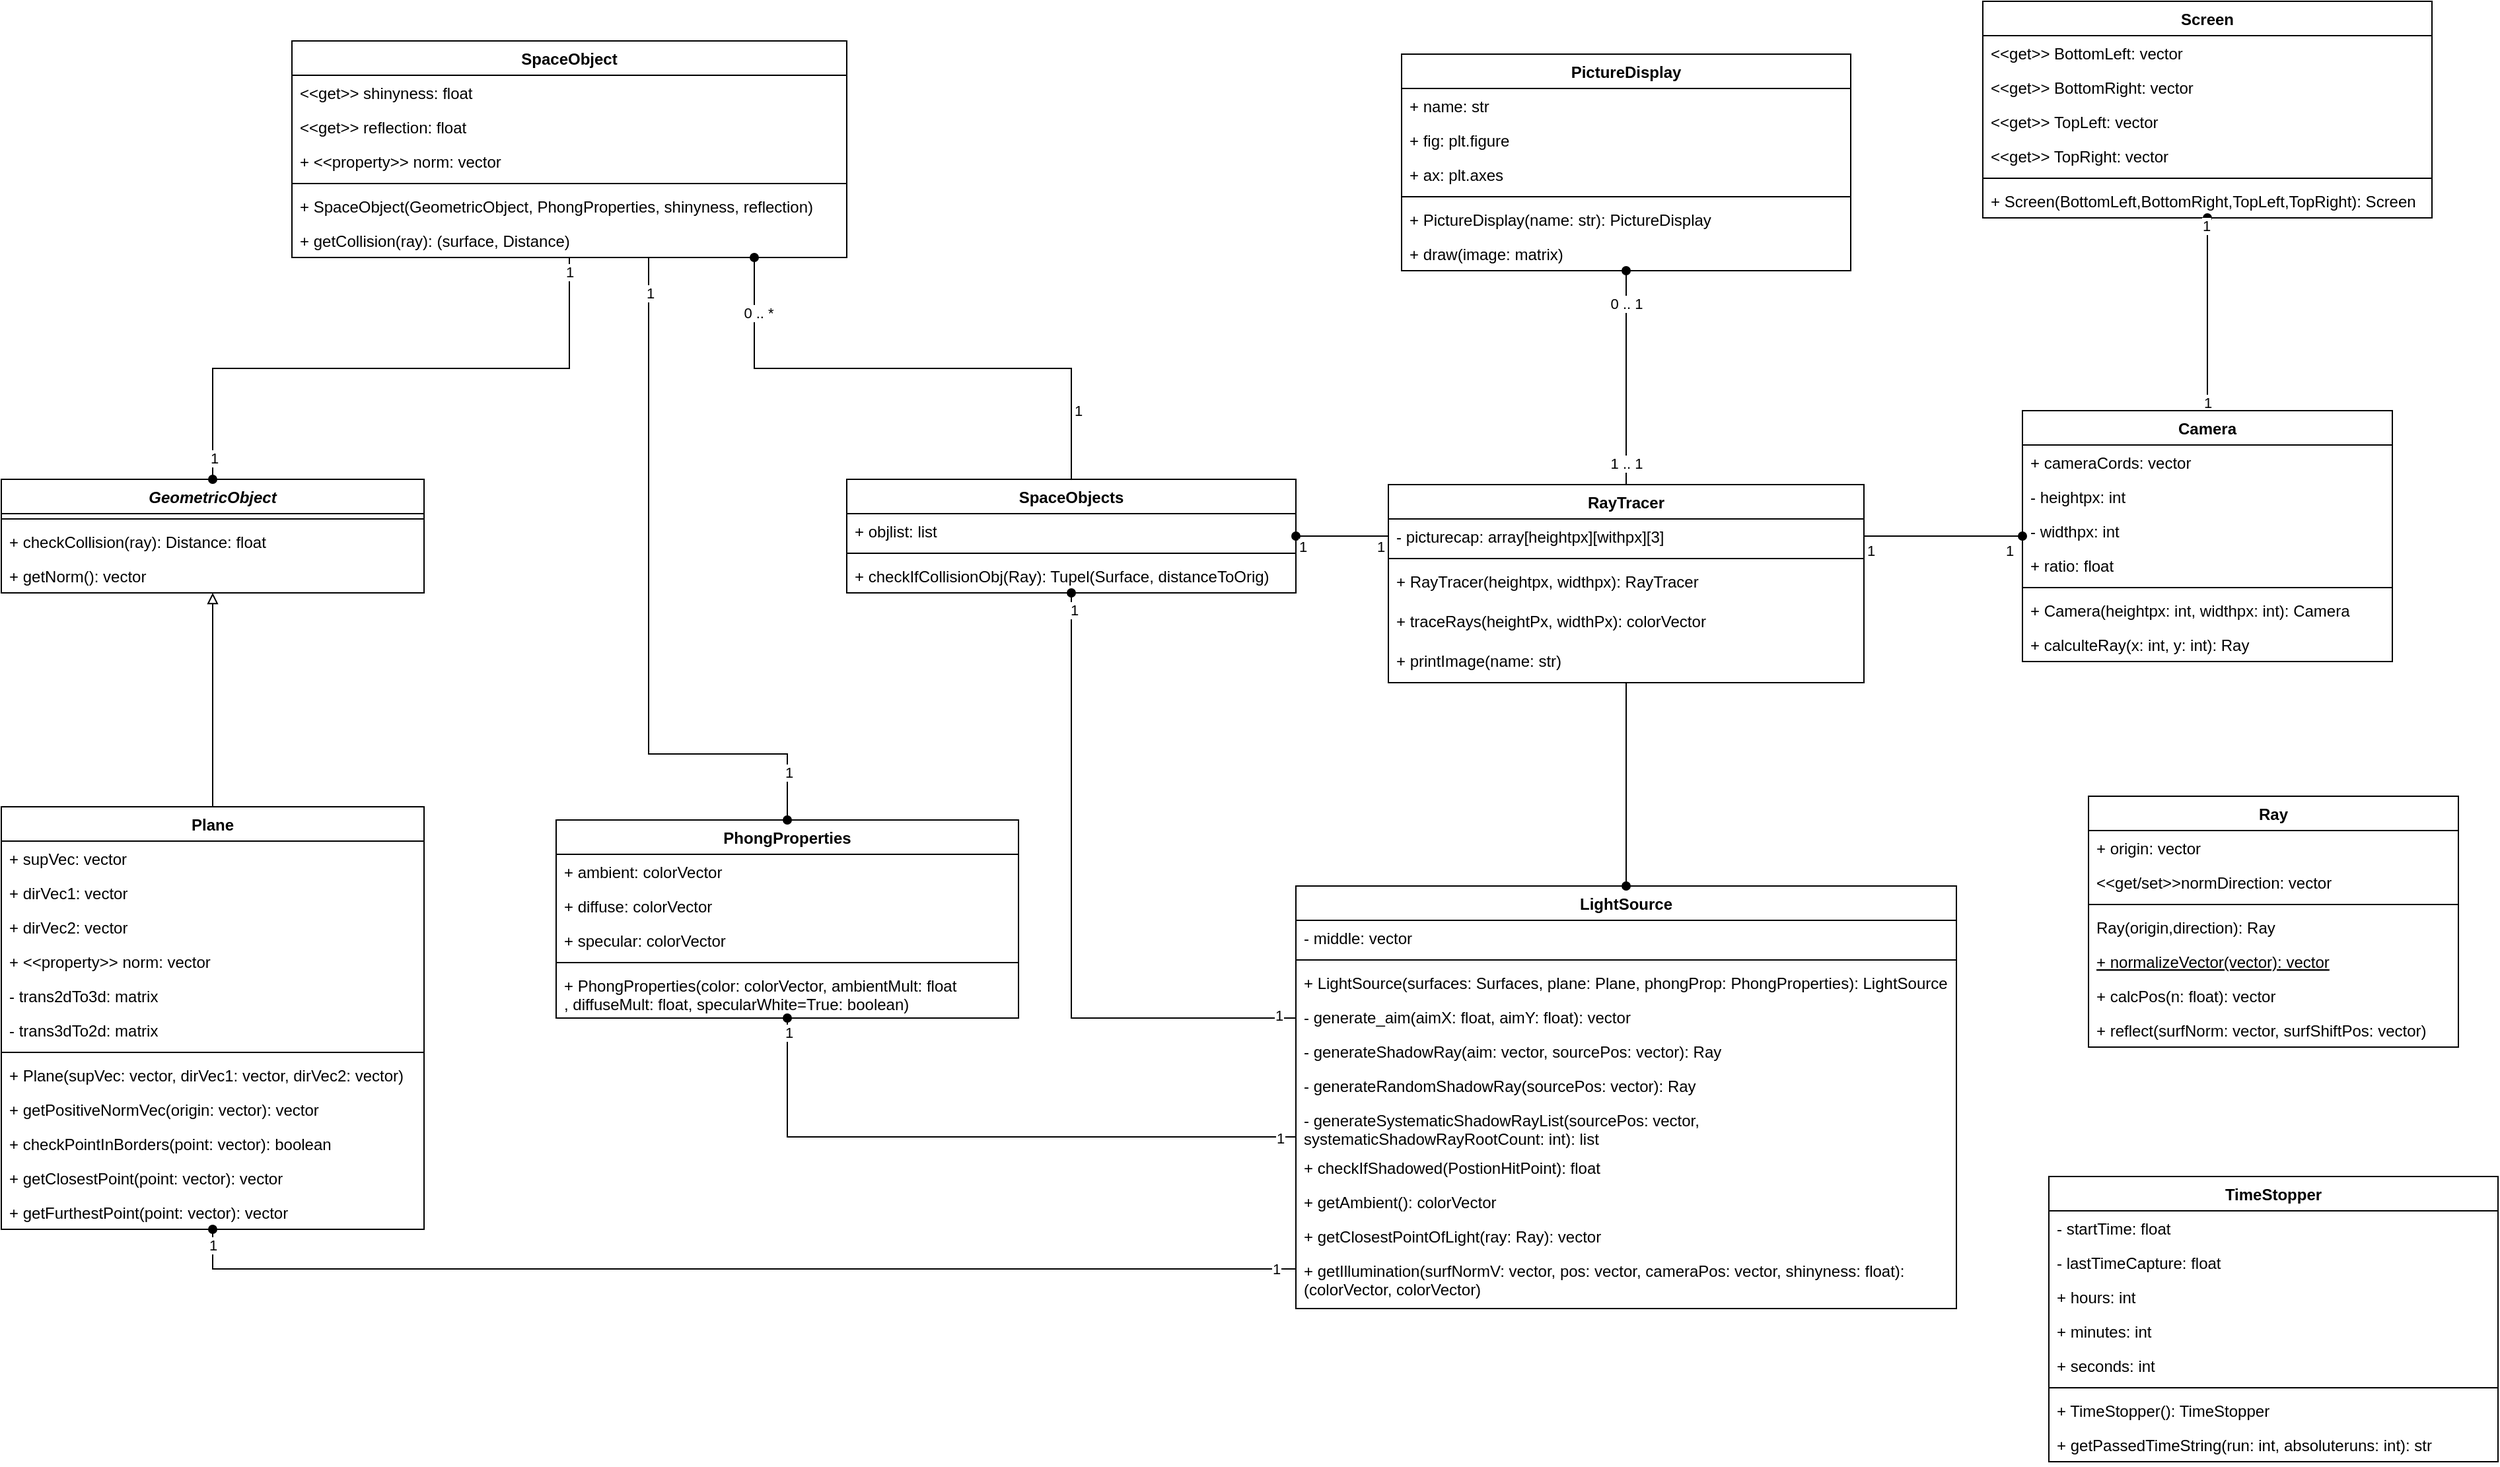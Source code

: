 <mxfile version="14.1.4" type="github">
  <diagram id="C5RBs43oDa-KdzZeNtuy" name="Page-1">
    <mxGraphModel dx="2922" dy="1973" grid="1" gridSize="10" guides="1" tooltips="1" connect="1" arrows="1" fold="1" page="1" pageScale="1" pageWidth="1500" pageHeight="1169" math="0" shadow="0">
      <root>
        <mxCell id="WIyWlLk6GJQsqaUBKTNV-0" />
        <mxCell id="WIyWlLk6GJQsqaUBKTNV-1" parent="WIyWlLk6GJQsqaUBKTNV-0" />
        <mxCell id="xA0XNcAtHobreGwFJSrl-75" style="edgeStyle=orthogonalEdgeStyle;rounded=0;orthogonalLoop=1;jettySize=auto;html=1;startArrow=oval;startFill=1;endArrow=none;endFill=0;" parent="WIyWlLk6GJQsqaUBKTNV-1" source="3vEcP0cab8kTDgmXyrk_-0" target="xA0XNcAtHobreGwFJSrl-71" edge="1">
          <mxGeometry relative="1" as="geometry">
            <Array as="points">
              <mxPoint x="420" y="-22" />
              <mxPoint x="660" y="-22" />
            </Array>
          </mxGeometry>
        </mxCell>
        <mxCell id="xA0XNcAtHobreGwFJSrl-76" value="0 .. *" style="edgeLabel;html=1;align=center;verticalAlign=middle;resizable=0;points=[];" parent="xA0XNcAtHobreGwFJSrl-75" vertex="1" connectable="0">
          <mxGeometry x="-0.753" relative="1" as="geometry">
            <mxPoint x="3" y="-9" as="offset" />
          </mxGeometry>
        </mxCell>
        <mxCell id="xA0XNcAtHobreGwFJSrl-77" value="1" style="edgeLabel;html=1;align=center;verticalAlign=middle;resizable=0;points=[];" parent="xA0XNcAtHobreGwFJSrl-75" vertex="1" connectable="0">
          <mxGeometry x="0.78" y="1" relative="1" as="geometry">
            <mxPoint x="4" y="-7" as="offset" />
          </mxGeometry>
        </mxCell>
        <mxCell id="xA0XNcAtHobreGwFJSrl-9" value="Ray" style="swimlane;fontStyle=1;align=center;verticalAlign=top;childLayout=stackLayout;horizontal=1;startSize=26;horizontalStack=0;resizeParent=1;resizeParentMax=0;resizeLast=0;collapsible=1;marginBottom=0;" parent="WIyWlLk6GJQsqaUBKTNV-1" vertex="1">
          <mxGeometry x="1430" y="302" width="280" height="190" as="geometry" />
        </mxCell>
        <mxCell id="xA0XNcAtHobreGwFJSrl-10" value="+ origin: vector&#xa;" style="text;strokeColor=none;fillColor=none;align=left;verticalAlign=top;spacingLeft=4;spacingRight=4;overflow=hidden;rotatable=0;points=[[0,0.5],[1,0.5]];portConstraint=eastwest;" parent="xA0XNcAtHobreGwFJSrl-9" vertex="1">
          <mxGeometry y="26" width="280" height="26" as="geometry" />
        </mxCell>
        <mxCell id="xA0XNcAtHobreGwFJSrl-52" value="&lt;&lt;get/set&gt;&gt;normDirection: vector" style="text;strokeColor=none;fillColor=none;align=left;verticalAlign=top;spacingLeft=4;spacingRight=4;overflow=hidden;rotatable=0;points=[[0,0.5],[1,0.5]];portConstraint=eastwest;" parent="xA0XNcAtHobreGwFJSrl-9" vertex="1">
          <mxGeometry y="52" width="280" height="26" as="geometry" />
        </mxCell>
        <mxCell id="xA0XNcAtHobreGwFJSrl-11" value="" style="line;strokeWidth=1;fillColor=none;align=left;verticalAlign=middle;spacingTop=-1;spacingLeft=3;spacingRight=3;rotatable=0;labelPosition=right;points=[];portConstraint=eastwest;" parent="xA0XNcAtHobreGwFJSrl-9" vertex="1">
          <mxGeometry y="78" width="280" height="8" as="geometry" />
        </mxCell>
        <mxCell id="xA0XNcAtHobreGwFJSrl-12" value="Ray(origin,direction): Ray" style="text;strokeColor=none;fillColor=none;align=left;verticalAlign=top;spacingLeft=4;spacingRight=4;overflow=hidden;rotatable=0;points=[[0,0.5],[1,0.5]];portConstraint=eastwest;" parent="xA0XNcAtHobreGwFJSrl-9" vertex="1">
          <mxGeometry y="86" width="280" height="26" as="geometry" />
        </mxCell>
        <mxCell id="DLcVSVue9XgoyhIsswaT-1" value="+ normalizeVector(vector): vector" style="text;strokeColor=none;fillColor=none;align=left;verticalAlign=top;spacingLeft=4;spacingRight=4;overflow=hidden;rotatable=0;points=[[0,0.5],[1,0.5]];portConstraint=eastwest;fontStyle=4" parent="xA0XNcAtHobreGwFJSrl-9" vertex="1">
          <mxGeometry y="112" width="280" height="26" as="geometry" />
        </mxCell>
        <mxCell id="rJ9RHbi7TF8wlJc5X133-2" value="+ calcPos(n: float): vector" style="text;strokeColor=none;fillColor=none;align=left;verticalAlign=top;spacingLeft=4;spacingRight=4;overflow=hidden;rotatable=0;points=[[0,0.5],[1,0.5]];portConstraint=eastwest;" parent="xA0XNcAtHobreGwFJSrl-9" vertex="1">
          <mxGeometry y="138" width="280" height="26" as="geometry" />
        </mxCell>
        <mxCell id="rJ9RHbi7TF8wlJc5X133-1" value="+ reflect(surfNorm: vector, surfShiftPos: vector)" style="text;strokeColor=none;fillColor=none;align=left;verticalAlign=top;spacingLeft=4;spacingRight=4;overflow=hidden;rotatable=0;points=[[0,0.5],[1,0.5]];portConstraint=eastwest;" parent="xA0XNcAtHobreGwFJSrl-9" vertex="1">
          <mxGeometry y="164" width="280" height="26" as="geometry" />
        </mxCell>
        <mxCell id="xA0XNcAtHobreGwFJSrl-18" value="Screen" style="swimlane;fontStyle=1;align=center;verticalAlign=top;childLayout=stackLayout;horizontal=1;startSize=26;horizontalStack=0;resizeParent=1;resizeParentMax=0;resizeLast=0;collapsible=1;marginBottom=0;" parent="WIyWlLk6GJQsqaUBKTNV-1" vertex="1">
          <mxGeometry x="1350" y="-300" width="340" height="164" as="geometry" />
        </mxCell>
        <mxCell id="xA0XNcAtHobreGwFJSrl-19" value="&lt;&lt;get&gt;&gt; BottomLeft: vector" style="text;strokeColor=none;fillColor=none;align=left;verticalAlign=top;spacingLeft=4;spacingRight=4;overflow=hidden;rotatable=0;points=[[0,0.5],[1,0.5]];portConstraint=eastwest;" parent="xA0XNcAtHobreGwFJSrl-18" vertex="1">
          <mxGeometry y="26" width="340" height="26" as="geometry" />
        </mxCell>
        <mxCell id="xA0XNcAtHobreGwFJSrl-53" value="&lt;&lt;get&gt;&gt; BottomRight: vector&#xa;" style="text;strokeColor=none;fillColor=none;align=left;verticalAlign=top;spacingLeft=4;spacingRight=4;overflow=hidden;rotatable=0;points=[[0,0.5],[1,0.5]];portConstraint=eastwest;" parent="xA0XNcAtHobreGwFJSrl-18" vertex="1">
          <mxGeometry y="52" width="340" height="26" as="geometry" />
        </mxCell>
        <mxCell id="xA0XNcAtHobreGwFJSrl-54" value="&lt;&lt;get&gt;&gt; TopLeft: vector" style="text;strokeColor=none;fillColor=none;align=left;verticalAlign=top;spacingLeft=4;spacingRight=4;overflow=hidden;rotatable=0;points=[[0,0.5],[1,0.5]];portConstraint=eastwest;" parent="xA0XNcAtHobreGwFJSrl-18" vertex="1">
          <mxGeometry y="78" width="340" height="26" as="geometry" />
        </mxCell>
        <mxCell id="xA0XNcAtHobreGwFJSrl-55" value="&lt;&lt;get&gt;&gt; TopRight: vector" style="text;strokeColor=none;fillColor=none;align=left;verticalAlign=top;spacingLeft=4;spacingRight=4;overflow=hidden;rotatable=0;points=[[0,0.5],[1,0.5]];portConstraint=eastwest;" parent="xA0XNcAtHobreGwFJSrl-18" vertex="1">
          <mxGeometry y="104" width="340" height="26" as="geometry" />
        </mxCell>
        <mxCell id="xA0XNcAtHobreGwFJSrl-20" value="" style="line;strokeWidth=1;fillColor=none;align=left;verticalAlign=middle;spacingTop=-1;spacingLeft=3;spacingRight=3;rotatable=0;labelPosition=right;points=[];portConstraint=eastwest;" parent="xA0XNcAtHobreGwFJSrl-18" vertex="1">
          <mxGeometry y="130" width="340" height="8" as="geometry" />
        </mxCell>
        <mxCell id="xA0XNcAtHobreGwFJSrl-21" value="+ Screen(BottomLeft,BottomRight,TopLeft,TopRight): Screen" style="text;strokeColor=none;fillColor=none;align=left;verticalAlign=top;spacingLeft=4;spacingRight=4;overflow=hidden;rotatable=0;points=[[0,0.5],[1,0.5]];portConstraint=eastwest;" parent="xA0XNcAtHobreGwFJSrl-18" vertex="1">
          <mxGeometry y="138" width="340" height="26" as="geometry" />
        </mxCell>
        <mxCell id="rJ9RHbi7TF8wlJc5X133-21" style="edgeStyle=orthogonalEdgeStyle;rounded=0;orthogonalLoop=1;jettySize=auto;html=1;endArrow=oval;endFill=1;" parent="WIyWlLk6GJQsqaUBKTNV-1" source="xA0XNcAtHobreGwFJSrl-48" target="rJ9RHbi7TF8wlJc5X133-13" edge="1">
          <mxGeometry relative="1" as="geometry" />
        </mxCell>
        <mxCell id="rJ9RHbi7TF8wlJc5X133-22" value="0 .. 1" style="edgeLabel;html=1;align=center;verticalAlign=middle;resizable=0;points=[];" parent="rJ9RHbi7TF8wlJc5X133-21" vertex="1" connectable="0">
          <mxGeometry x="0.707" relative="1" as="geometry">
            <mxPoint y="1" as="offset" />
          </mxGeometry>
        </mxCell>
        <mxCell id="rJ9RHbi7TF8wlJc5X133-23" value="1 .. 1" style="edgeLabel;html=1;align=center;verticalAlign=middle;resizable=0;points=[];" parent="rJ9RHbi7TF8wlJc5X133-21" vertex="1" connectable="0">
          <mxGeometry x="-0.789" relative="1" as="geometry">
            <mxPoint y="1" as="offset" />
          </mxGeometry>
        </mxCell>
        <mxCell id="xA0XNcAtHobreGwFJSrl-48" value="RayTracer" style="swimlane;fontStyle=1;align=center;verticalAlign=top;childLayout=stackLayout;horizontal=1;startSize=26;horizontalStack=0;resizeParent=1;resizeParentMax=0;resizeLast=0;collapsible=1;marginBottom=0;" parent="WIyWlLk6GJQsqaUBKTNV-1" vertex="1">
          <mxGeometry x="900" y="66" width="360" height="150" as="geometry" />
        </mxCell>
        <mxCell id="xA0XNcAtHobreGwFJSrl-57" value="- picturecap: array[heightpx][withpx][3]" style="text;strokeColor=none;fillColor=none;align=left;verticalAlign=top;spacingLeft=4;spacingRight=4;overflow=hidden;rotatable=0;points=[[0,0.5],[1,0.5]];portConstraint=eastwest;" parent="xA0XNcAtHobreGwFJSrl-48" vertex="1">
          <mxGeometry y="26" width="360" height="26" as="geometry" />
        </mxCell>
        <mxCell id="xA0XNcAtHobreGwFJSrl-50" value="" style="line;strokeWidth=1;fillColor=none;align=left;verticalAlign=middle;spacingTop=-1;spacingLeft=3;spacingRight=3;rotatable=0;labelPosition=right;points=[];portConstraint=eastwest;" parent="xA0XNcAtHobreGwFJSrl-48" vertex="1">
          <mxGeometry y="52" width="360" height="8" as="geometry" />
        </mxCell>
        <mxCell id="xA0XNcAtHobreGwFJSrl-51" value="+ RayTracer(heightpx, widthpx): RayTracer" style="text;strokeColor=none;fillColor=none;align=left;verticalAlign=top;spacingLeft=4;spacingRight=4;overflow=hidden;rotatable=0;points=[[0,0.5],[1,0.5]];portConstraint=eastwest;" parent="xA0XNcAtHobreGwFJSrl-48" vertex="1">
          <mxGeometry y="60" width="360" height="30" as="geometry" />
        </mxCell>
        <mxCell id="DLcVSVue9XgoyhIsswaT-2" value="+ traceRays(heightPx, widthPx): colorVector" style="text;strokeColor=none;fillColor=none;align=left;verticalAlign=top;spacingLeft=4;spacingRight=4;overflow=hidden;rotatable=0;points=[[0,0.5],[1,0.5]];portConstraint=eastwest;" parent="xA0XNcAtHobreGwFJSrl-48" vertex="1">
          <mxGeometry y="90" width="360" height="30" as="geometry" />
        </mxCell>
        <mxCell id="DLcVSVue9XgoyhIsswaT-4" value="+ printImage(name: str)" style="text;strokeColor=none;fillColor=none;align=left;verticalAlign=top;spacingLeft=4;spacingRight=4;overflow=hidden;rotatable=0;points=[[0,0.5],[1,0.5]];portConstraint=eastwest;" parent="xA0XNcAtHobreGwFJSrl-48" vertex="1">
          <mxGeometry y="120" width="360" height="30" as="geometry" />
        </mxCell>
        <mxCell id="DLcVSVue9XgoyhIsswaT-9" style="edgeStyle=orthogonalEdgeStyle;rounded=0;orthogonalLoop=1;jettySize=auto;html=1;exitX=0.5;exitY=0;exitDx=0;exitDy=0;startArrow=none;startFill=0;endArrow=oval;endFill=1;" parent="WIyWlLk6GJQsqaUBKTNV-1" source="xA0XNcAtHobreGwFJSrl-43" target="xA0XNcAtHobreGwFJSrl-18" edge="1">
          <mxGeometry relative="1" as="geometry" />
        </mxCell>
        <mxCell id="DLcVSVue9XgoyhIsswaT-14" value="1" style="edgeLabel;html=1;align=center;verticalAlign=middle;resizable=0;points=[];" parent="DLcVSVue9XgoyhIsswaT-9" vertex="1" connectable="0">
          <mxGeometry x="-0.914" relative="1" as="geometry">
            <mxPoint as="offset" />
          </mxGeometry>
        </mxCell>
        <mxCell id="DLcVSVue9XgoyhIsswaT-15" value="1" style="edgeLabel;html=1;align=center;verticalAlign=middle;resizable=0;points=[];" parent="DLcVSVue9XgoyhIsswaT-9" vertex="1" connectable="0">
          <mxGeometry x="0.924" y="1" relative="1" as="geometry">
            <mxPoint as="offset" />
          </mxGeometry>
        </mxCell>
        <mxCell id="xA0XNcAtHobreGwFJSrl-43" value="Camera" style="swimlane;fontStyle=1;align=center;verticalAlign=top;childLayout=stackLayout;horizontal=1;startSize=26;horizontalStack=0;resizeParent=1;resizeParentMax=0;resizeLast=0;collapsible=1;marginBottom=0;" parent="WIyWlLk6GJQsqaUBKTNV-1" vertex="1">
          <mxGeometry x="1380" y="10" width="280" height="190" as="geometry" />
        </mxCell>
        <mxCell id="xA0XNcAtHobreGwFJSrl-63" value="+ cameraCords: vector" style="text;strokeColor=none;fillColor=none;align=left;verticalAlign=top;spacingLeft=4;spacingRight=4;overflow=hidden;rotatable=0;points=[[0,0.5],[1,0.5]];portConstraint=eastwest;" parent="xA0XNcAtHobreGwFJSrl-43" vertex="1">
          <mxGeometry y="26" width="280" height="26" as="geometry" />
        </mxCell>
        <mxCell id="xA0XNcAtHobreGwFJSrl-56" value="- heightpx: int " style="text;strokeColor=none;fillColor=none;align=left;verticalAlign=top;spacingLeft=4;spacingRight=4;overflow=hidden;rotatable=0;points=[[0,0.5],[1,0.5]];portConstraint=eastwest;" parent="xA0XNcAtHobreGwFJSrl-43" vertex="1">
          <mxGeometry y="52" width="280" height="26" as="geometry" />
        </mxCell>
        <mxCell id="xA0XNcAtHobreGwFJSrl-44" value="- widthpx: int&#xa;" style="text;strokeColor=none;fillColor=none;align=left;verticalAlign=top;spacingLeft=4;spacingRight=4;overflow=hidden;rotatable=0;points=[[0,0.5],[1,0.5]];portConstraint=eastwest;" parent="xA0XNcAtHobreGwFJSrl-43" vertex="1">
          <mxGeometry y="78" width="280" height="26" as="geometry" />
        </mxCell>
        <mxCell id="rJ9RHbi7TF8wlJc5X133-0" value="+ ratio: float" style="text;strokeColor=none;fillColor=none;align=left;verticalAlign=top;spacingLeft=4;spacingRight=4;overflow=hidden;rotatable=0;points=[[0,0.5],[1,0.5]];portConstraint=eastwest;" parent="xA0XNcAtHobreGwFJSrl-43" vertex="1">
          <mxGeometry y="104" width="280" height="26" as="geometry" />
        </mxCell>
        <mxCell id="xA0XNcAtHobreGwFJSrl-45" value="" style="line;strokeWidth=1;fillColor=none;align=left;verticalAlign=middle;spacingTop=-1;spacingLeft=3;spacingRight=3;rotatable=0;labelPosition=right;points=[];portConstraint=eastwest;" parent="xA0XNcAtHobreGwFJSrl-43" vertex="1">
          <mxGeometry y="130" width="280" height="8" as="geometry" />
        </mxCell>
        <mxCell id="xA0XNcAtHobreGwFJSrl-46" value="+ Camera(heightpx: int, widthpx: int): Camera" style="text;strokeColor=none;fillColor=none;align=left;verticalAlign=top;spacingLeft=4;spacingRight=4;overflow=hidden;rotatable=0;points=[[0,0.5],[1,0.5]];portConstraint=eastwest;" parent="xA0XNcAtHobreGwFJSrl-43" vertex="1">
          <mxGeometry y="138" width="280" height="26" as="geometry" />
        </mxCell>
        <mxCell id="xA0XNcAtHobreGwFJSrl-62" value="+ calculteRay(x: int, y: int): Ray" style="text;strokeColor=none;fillColor=none;align=left;verticalAlign=top;spacingLeft=4;spacingRight=4;overflow=hidden;rotatable=0;points=[[0,0.5],[1,0.5]];portConstraint=eastwest;" parent="xA0XNcAtHobreGwFJSrl-43" vertex="1">
          <mxGeometry y="164" width="280" height="26" as="geometry" />
        </mxCell>
        <mxCell id="xA0XNcAtHobreGwFJSrl-71" value="SpaceObjects" style="swimlane;fontStyle=1;align=center;verticalAlign=top;childLayout=stackLayout;horizontal=1;startSize=26;horizontalStack=0;resizeParent=1;resizeParentMax=0;resizeLast=0;collapsible=1;marginBottom=0;" parent="WIyWlLk6GJQsqaUBKTNV-1" vertex="1">
          <mxGeometry x="490" y="62" width="340" height="86" as="geometry" />
        </mxCell>
        <mxCell id="xA0XNcAtHobreGwFJSrl-72" value="+ objlist: list" style="text;strokeColor=none;fillColor=none;align=left;verticalAlign=top;spacingLeft=4;spacingRight=4;overflow=hidden;rotatable=0;points=[[0,0.5],[1,0.5]];portConstraint=eastwest;" parent="xA0XNcAtHobreGwFJSrl-71" vertex="1">
          <mxGeometry y="26" width="340" height="26" as="geometry" />
        </mxCell>
        <mxCell id="xA0XNcAtHobreGwFJSrl-73" value="" style="line;strokeWidth=1;fillColor=none;align=left;verticalAlign=middle;spacingTop=-1;spacingLeft=3;spacingRight=3;rotatable=0;labelPosition=right;points=[];portConstraint=eastwest;" parent="xA0XNcAtHobreGwFJSrl-71" vertex="1">
          <mxGeometry y="52" width="340" height="8" as="geometry" />
        </mxCell>
        <mxCell id="xA0XNcAtHobreGwFJSrl-83" value="+ checkIfCollisionObj(Ray): Tupel(Surface, distanceToOrig)" style="text;strokeColor=none;fillColor=none;align=left;verticalAlign=top;spacingLeft=4;spacingRight=4;overflow=hidden;rotatable=0;points=[[0,0.5],[1,0.5]];portConstraint=eastwest;" parent="xA0XNcAtHobreGwFJSrl-71" vertex="1">
          <mxGeometry y="60" width="340" height="26" as="geometry" />
        </mxCell>
        <mxCell id="xA0XNcAtHobreGwFJSrl-79" style="edgeStyle=orthogonalEdgeStyle;rounded=0;orthogonalLoop=1;jettySize=auto;html=1;startArrow=none;startFill=0;endArrow=oval;endFill=1;" parent="WIyWlLk6GJQsqaUBKTNV-1" source="YblMqJhnmN97O4RaRaiR-10" target="xA0XNcAtHobreGwFJSrl-71" edge="1">
          <mxGeometry relative="1" as="geometry">
            <mxPoint x="720" y="210" as="targetPoint" />
            <Array as="points">
              <mxPoint x="660" y="470" />
            </Array>
            <mxPoint x="760" y="560" as="sourcePoint" />
          </mxGeometry>
        </mxCell>
        <mxCell id="DLcVSVue9XgoyhIsswaT-16" value="1" style="edgeLabel;html=1;align=center;verticalAlign=middle;resizable=0;points=[];" parent="xA0XNcAtHobreGwFJSrl-79" vertex="1" connectable="0">
          <mxGeometry x="0.949" y="-2" relative="1" as="geometry">
            <mxPoint as="offset" />
          </mxGeometry>
        </mxCell>
        <mxCell id="DLcVSVue9XgoyhIsswaT-17" value="1" style="edgeLabel;html=1;align=center;verticalAlign=middle;resizable=0;points=[];" parent="xA0XNcAtHobreGwFJSrl-79" vertex="1" connectable="0">
          <mxGeometry x="-0.946" y="-2" relative="1" as="geometry">
            <mxPoint as="offset" />
          </mxGeometry>
        </mxCell>
        <mxCell id="DLcVSVue9XgoyhIsswaT-7" style="edgeStyle=orthogonalEdgeStyle;rounded=0;orthogonalLoop=1;jettySize=auto;html=1;exitX=1;exitY=0.5;exitDx=0;exitDy=0;endArrow=oval;endFill=1;" parent="WIyWlLk6GJQsqaUBKTNV-1" source="xA0XNcAtHobreGwFJSrl-57" target="xA0XNcAtHobreGwFJSrl-43" edge="1">
          <mxGeometry relative="1" as="geometry" />
        </mxCell>
        <mxCell id="DLcVSVue9XgoyhIsswaT-12" value="1" style="edgeLabel;html=1;align=center;verticalAlign=middle;resizable=0;points=[];" parent="DLcVSVue9XgoyhIsswaT-7" vertex="1" connectable="0">
          <mxGeometry x="-0.921" y="-1" relative="1" as="geometry">
            <mxPoint y="10" as="offset" />
          </mxGeometry>
        </mxCell>
        <mxCell id="DLcVSVue9XgoyhIsswaT-13" value="1" style="edgeLabel;html=1;align=center;verticalAlign=middle;resizable=0;points=[];" parent="DLcVSVue9XgoyhIsswaT-7" vertex="1" connectable="0">
          <mxGeometry x="0.837" relative="1" as="geometry">
            <mxPoint y="11" as="offset" />
          </mxGeometry>
        </mxCell>
        <mxCell id="DLcVSVue9XgoyhIsswaT-8" style="edgeStyle=orthogonalEdgeStyle;rounded=0;orthogonalLoop=1;jettySize=auto;html=1;exitX=0;exitY=0.5;exitDx=0;exitDy=0;endArrow=oval;endFill=1;" parent="WIyWlLk6GJQsqaUBKTNV-1" source="xA0XNcAtHobreGwFJSrl-57" target="xA0XNcAtHobreGwFJSrl-71" edge="1">
          <mxGeometry relative="1" as="geometry" />
        </mxCell>
        <mxCell id="DLcVSVue9XgoyhIsswaT-18" value="1" style="edgeLabel;html=1;align=center;verticalAlign=middle;resizable=0;points=[];" parent="DLcVSVue9XgoyhIsswaT-8" vertex="1" connectable="0">
          <mxGeometry x="-0.829" y="-2" relative="1" as="geometry">
            <mxPoint y="10" as="offset" />
          </mxGeometry>
        </mxCell>
        <mxCell id="DLcVSVue9XgoyhIsswaT-21" value="1" style="edgeLabel;html=1;align=center;verticalAlign=middle;resizable=0;points=[];" parent="DLcVSVue9XgoyhIsswaT-8" vertex="1" connectable="0">
          <mxGeometry x="0.714" y="2" relative="1" as="geometry">
            <mxPoint x="-5.43" y="6" as="offset" />
          </mxGeometry>
        </mxCell>
        <mxCell id="YblMqJhnmN97O4RaRaiR-26" style="edgeStyle=orthogonalEdgeStyle;rounded=0;orthogonalLoop=1;jettySize=auto;html=1;exitX=0.5;exitY=1;exitDx=0;exitDy=0;startArrow=oval;startFill=1;endArrow=none;endFill=0;" parent="WIyWlLk6GJQsqaUBKTNV-1" source="YblMqJhnmN97O4RaRaiR-0" target="YblMqJhnmN97O4RaRaiR-10" edge="1">
          <mxGeometry relative="1" as="geometry">
            <Array as="points">
              <mxPoint x="10" y="660" />
            </Array>
          </mxGeometry>
        </mxCell>
        <mxCell id="YblMqJhnmN97O4RaRaiR-35" value="1" style="edgeLabel;html=1;align=center;verticalAlign=middle;resizable=0;points=[];" parent="YblMqJhnmN97O4RaRaiR-26" vertex="1" connectable="0">
          <mxGeometry x="-0.972" relative="1" as="geometry">
            <mxPoint as="offset" />
          </mxGeometry>
        </mxCell>
        <mxCell id="YblMqJhnmN97O4RaRaiR-37" value="1" style="edgeLabel;html=1;align=center;verticalAlign=middle;resizable=0;points=[];" parent="YblMqJhnmN97O4RaRaiR-26" vertex="1" connectable="0">
          <mxGeometry x="0.965" relative="1" as="geometry">
            <mxPoint as="offset" />
          </mxGeometry>
        </mxCell>
        <mxCell id="3vEcP0cab8kTDgmXyrk_-13" style="edgeStyle=orthogonalEdgeStyle;rounded=0;orthogonalLoop=1;jettySize=auto;html=1;exitX=0.5;exitY=0;exitDx=0;exitDy=0;startArrow=none;startFill=0;endArrow=block;endFill=0;" parent="WIyWlLk6GJQsqaUBKTNV-1" source="YblMqJhnmN97O4RaRaiR-0" target="3vEcP0cab8kTDgmXyrk_-6" edge="1">
          <mxGeometry relative="1" as="geometry" />
        </mxCell>
        <mxCell id="YblMqJhnmN97O4RaRaiR-0" value="Plane" style="swimlane;fontStyle=1;align=center;verticalAlign=top;childLayout=stackLayout;horizontal=1;startSize=26;horizontalStack=0;resizeParent=1;resizeParentMax=0;resizeLast=0;collapsible=1;marginBottom=0;" parent="WIyWlLk6GJQsqaUBKTNV-1" vertex="1">
          <mxGeometry x="-150" y="310" width="320" height="320" as="geometry" />
        </mxCell>
        <mxCell id="YblMqJhnmN97O4RaRaiR-1" value="+ supVec: vector" style="text;strokeColor=none;fillColor=none;align=left;verticalAlign=top;spacingLeft=4;spacingRight=4;overflow=hidden;rotatable=0;points=[[0,0.5],[1,0.5]];portConstraint=eastwest;" parent="YblMqJhnmN97O4RaRaiR-0" vertex="1">
          <mxGeometry y="26" width="320" height="26" as="geometry" />
        </mxCell>
        <mxCell id="YblMqJhnmN97O4RaRaiR-4" value="+ dirVec1: vector" style="text;strokeColor=none;fillColor=none;align=left;verticalAlign=top;spacingLeft=4;spacingRight=4;overflow=hidden;rotatable=0;points=[[0,0.5],[1,0.5]];portConstraint=eastwest;" parent="YblMqJhnmN97O4RaRaiR-0" vertex="1">
          <mxGeometry y="52" width="320" height="26" as="geometry" />
        </mxCell>
        <mxCell id="YblMqJhnmN97O4RaRaiR-6" value="+ dirVec2: vector" style="text;strokeColor=none;fillColor=none;align=left;verticalAlign=top;spacingLeft=4;spacingRight=4;overflow=hidden;rotatable=0;points=[[0,0.5],[1,0.5]];portConstraint=eastwest;" parent="YblMqJhnmN97O4RaRaiR-0" vertex="1">
          <mxGeometry y="78" width="320" height="26" as="geometry" />
        </mxCell>
        <mxCell id="IABuSJqJelBDzB3_0y4K-2" value="+ &lt;&lt;property&gt;&gt; norm: vector" style="text;strokeColor=none;fillColor=none;align=left;verticalAlign=top;spacingLeft=4;spacingRight=4;overflow=hidden;rotatable=0;points=[[0,0.5],[1,0.5]];portConstraint=eastwest;" parent="YblMqJhnmN97O4RaRaiR-0" vertex="1">
          <mxGeometry y="104" width="320" height="26" as="geometry" />
        </mxCell>
        <mxCell id="IABuSJqJelBDzB3_0y4K-11" value="- trans2dTo3d: matrix" style="text;strokeColor=none;fillColor=none;align=left;verticalAlign=top;spacingLeft=4;spacingRight=4;overflow=hidden;rotatable=0;points=[[0,0.5],[1,0.5]];portConstraint=eastwest;" parent="YblMqJhnmN97O4RaRaiR-0" vertex="1">
          <mxGeometry y="130" width="320" height="26" as="geometry" />
        </mxCell>
        <mxCell id="IABuSJqJelBDzB3_0y4K-13" value="- trans3dTo2d: matrix" style="text;strokeColor=none;fillColor=none;align=left;verticalAlign=top;spacingLeft=4;spacingRight=4;overflow=hidden;rotatable=0;points=[[0,0.5],[1,0.5]];portConstraint=eastwest;" parent="YblMqJhnmN97O4RaRaiR-0" vertex="1">
          <mxGeometry y="156" width="320" height="26" as="geometry" />
        </mxCell>
        <mxCell id="YblMqJhnmN97O4RaRaiR-2" value="" style="line;strokeWidth=1;fillColor=none;align=left;verticalAlign=middle;spacingTop=-1;spacingLeft=3;spacingRight=3;rotatable=0;labelPosition=right;points=[];portConstraint=eastwest;" parent="YblMqJhnmN97O4RaRaiR-0" vertex="1">
          <mxGeometry y="182" width="320" height="8" as="geometry" />
        </mxCell>
        <mxCell id="IABuSJqJelBDzB3_0y4K-14" value="+ Plane(supVec: vector, dirVec1: vector, dirVec2: vector)" style="text;strokeColor=none;fillColor=none;align=left;verticalAlign=top;spacingLeft=4;spacingRight=4;overflow=hidden;rotatable=0;points=[[0,0.5],[1,0.5]];portConstraint=eastwest;" parent="YblMqJhnmN97O4RaRaiR-0" vertex="1">
          <mxGeometry y="190" width="320" height="26" as="geometry" />
        </mxCell>
        <mxCell id="IABuSJqJelBDzB3_0y4K-7" value="+ getPositiveNormVec(origin: vector): vector" style="text;strokeColor=none;fillColor=none;align=left;verticalAlign=top;spacingLeft=4;spacingRight=4;overflow=hidden;rotatable=0;points=[[0,0.5],[1,0.5]];portConstraint=eastwest;" parent="YblMqJhnmN97O4RaRaiR-0" vertex="1">
          <mxGeometry y="216" width="320" height="26" as="geometry" />
        </mxCell>
        <mxCell id="IABuSJqJelBDzB3_0y4K-8" value="+ checkPointInBorders(point: vector): boolean" style="text;strokeColor=none;fillColor=none;align=left;verticalAlign=top;spacingLeft=4;spacingRight=4;overflow=hidden;rotatable=0;points=[[0,0.5],[1,0.5]];portConstraint=eastwest;" parent="YblMqJhnmN97O4RaRaiR-0" vertex="1">
          <mxGeometry y="242" width="320" height="26" as="geometry" />
        </mxCell>
        <mxCell id="IABuSJqJelBDzB3_0y4K-9" value="+ getClosestPoint(point: vector): vector" style="text;strokeColor=none;fillColor=none;align=left;verticalAlign=top;spacingLeft=4;spacingRight=4;overflow=hidden;rotatable=0;points=[[0,0.5],[1,0.5]];portConstraint=eastwest;" parent="YblMqJhnmN97O4RaRaiR-0" vertex="1">
          <mxGeometry y="268" width="320" height="26" as="geometry" />
        </mxCell>
        <mxCell id="IABuSJqJelBDzB3_0y4K-10" value="+ getFurthestPoint(point: vector): vector" style="text;strokeColor=none;fillColor=none;align=left;verticalAlign=top;spacingLeft=4;spacingRight=4;overflow=hidden;rotatable=0;points=[[0,0.5],[1,0.5]];portConstraint=eastwest;" parent="YblMqJhnmN97O4RaRaiR-0" vertex="1">
          <mxGeometry y="294" width="320" height="26" as="geometry" />
        </mxCell>
        <mxCell id="YblMqJhnmN97O4RaRaiR-10" value="LightSource" style="swimlane;fontStyle=1;align=center;verticalAlign=top;childLayout=stackLayout;horizontal=1;startSize=26;horizontalStack=0;resizeParent=1;resizeParentMax=0;resizeLast=0;collapsible=1;marginBottom=0;" parent="WIyWlLk6GJQsqaUBKTNV-1" vertex="1">
          <mxGeometry x="830" y="370" width="500" height="320" as="geometry" />
        </mxCell>
        <mxCell id="rJ9RHbi7TF8wlJc5X133-24" value="- middle: vector" style="text;strokeColor=none;fillColor=none;align=left;verticalAlign=top;spacingLeft=4;spacingRight=4;overflow=hidden;rotatable=0;points=[[0,0.5],[1,0.5]];portConstraint=eastwest;" parent="YblMqJhnmN97O4RaRaiR-10" vertex="1">
          <mxGeometry y="26" width="500" height="26" as="geometry" />
        </mxCell>
        <mxCell id="YblMqJhnmN97O4RaRaiR-12" value="" style="line;strokeWidth=1;fillColor=none;align=left;verticalAlign=middle;spacingTop=-1;spacingLeft=3;spacingRight=3;rotatable=0;labelPosition=right;points=[];portConstraint=eastwest;" parent="YblMqJhnmN97O4RaRaiR-10" vertex="1">
          <mxGeometry y="52" width="500" height="8" as="geometry" />
        </mxCell>
        <mxCell id="IABuSJqJelBDzB3_0y4K-21" value="+ LightSource(surfaces: Surfaces, plane: Plane, phongProp: PhongProperties): LightSource" style="text;strokeColor=none;fillColor=none;align=left;verticalAlign=top;spacingLeft=4;spacingRight=4;overflow=hidden;rotatable=0;points=[[0,0.5],[1,0.5]];portConstraint=eastwest;" parent="YblMqJhnmN97O4RaRaiR-10" vertex="1">
          <mxGeometry y="60" width="500" height="26" as="geometry" />
        </mxCell>
        <mxCell id="IABuSJqJelBDzB3_0y4K-18" value="- generate_aim(aimX: float, aimY: float): vector" style="text;strokeColor=none;fillColor=none;align=left;verticalAlign=top;spacingLeft=4;spacingRight=4;overflow=hidden;rotatable=0;points=[[0,0.5],[1,0.5]];portConstraint=eastwest;" parent="YblMqJhnmN97O4RaRaiR-10" vertex="1">
          <mxGeometry y="86" width="500" height="26" as="geometry" />
        </mxCell>
        <mxCell id="IABuSJqJelBDzB3_0y4K-19" value="- generateShadowRay(aim: vector, sourcePos: vector): Ray" style="text;strokeColor=none;fillColor=none;align=left;verticalAlign=top;spacingLeft=4;spacingRight=4;overflow=hidden;rotatable=0;points=[[0,0.5],[1,0.5]];portConstraint=eastwest;" parent="YblMqJhnmN97O4RaRaiR-10" vertex="1">
          <mxGeometry y="112" width="500" height="26" as="geometry" />
        </mxCell>
        <mxCell id="IABuSJqJelBDzB3_0y4K-20" value="- generateRandomShadowRay(sourcePos: vector): Ray" style="text;strokeColor=none;fillColor=none;align=left;verticalAlign=top;spacingLeft=4;spacingRight=4;overflow=hidden;rotatable=0;points=[[0,0.5],[1,0.5]];portConstraint=eastwest;" parent="YblMqJhnmN97O4RaRaiR-10" vertex="1">
          <mxGeometry y="138" width="500" height="26" as="geometry" />
        </mxCell>
        <mxCell id="IABuSJqJelBDzB3_0y4K-22" value="- generateSystematicShadowRayList(sourcePos: vector,&#xa;systematicShadowRayRootCount: int): list&#xa;" style="text;strokeColor=none;fillColor=none;align=left;verticalAlign=top;spacingLeft=4;spacingRight=4;overflow=hidden;rotatable=0;points=[[0,0.5],[1,0.5]];portConstraint=eastwest;" parent="YblMqJhnmN97O4RaRaiR-10" vertex="1">
          <mxGeometry y="164" width="500" height="36" as="geometry" />
        </mxCell>
        <mxCell id="YblMqJhnmN97O4RaRaiR-13" value="+ checkIfShadowed(PostionHitPoint): float" style="text;strokeColor=none;fillColor=none;align=left;verticalAlign=top;spacingLeft=4;spacingRight=4;overflow=hidden;rotatable=0;points=[[0,0.5],[1,0.5]];portConstraint=eastwest;" parent="YblMqJhnmN97O4RaRaiR-10" vertex="1">
          <mxGeometry y="200" width="500" height="26" as="geometry" />
        </mxCell>
        <mxCell id="IABuSJqJelBDzB3_0y4K-23" value="+ getAmbient(): colorVector" style="text;strokeColor=none;fillColor=none;align=left;verticalAlign=top;spacingLeft=4;spacingRight=4;overflow=hidden;rotatable=0;points=[[0,0.5],[1,0.5]];portConstraint=eastwest;" parent="YblMqJhnmN97O4RaRaiR-10" vertex="1">
          <mxGeometry y="226" width="500" height="26" as="geometry" />
        </mxCell>
        <mxCell id="IABuSJqJelBDzB3_0y4K-24" value="+ getClosestPointOfLight(ray: Ray): vector" style="text;strokeColor=none;fillColor=none;align=left;verticalAlign=top;spacingLeft=4;spacingRight=4;overflow=hidden;rotatable=0;points=[[0,0.5],[1,0.5]];portConstraint=eastwest;" parent="YblMqJhnmN97O4RaRaiR-10" vertex="1">
          <mxGeometry y="252" width="500" height="26" as="geometry" />
        </mxCell>
        <mxCell id="IABuSJqJelBDzB3_0y4K-25" value="+ getIllumination(surfNormV: vector, pos: vector, cameraPos: vector, shinyness: float):&#xa;(colorVector, colorVector)&#xa;" style="text;strokeColor=none;fillColor=none;align=left;verticalAlign=top;spacingLeft=4;spacingRight=4;overflow=hidden;rotatable=0;points=[[0,0.5],[1,0.5]];portConstraint=eastwest;" parent="YblMqJhnmN97O4RaRaiR-10" vertex="1">
          <mxGeometry y="278" width="500" height="42" as="geometry" />
        </mxCell>
        <mxCell id="YblMqJhnmN97O4RaRaiR-25" style="edgeStyle=orthogonalEdgeStyle;rounded=0;orthogonalLoop=1;jettySize=auto;html=1;exitX=0.5;exitY=1;exitDx=0;exitDy=0;startArrow=oval;startFill=1;endArrow=none;endFill=0;" parent="WIyWlLk6GJQsqaUBKTNV-1" source="YblMqJhnmN97O4RaRaiR-17" target="YblMqJhnmN97O4RaRaiR-10" edge="1">
          <mxGeometry relative="1" as="geometry">
            <Array as="points">
              <mxPoint x="445" y="560" />
            </Array>
          </mxGeometry>
        </mxCell>
        <mxCell id="YblMqJhnmN97O4RaRaiR-34" value="1" style="edgeLabel;html=1;align=center;verticalAlign=middle;resizable=0;points=[];" parent="YblMqJhnmN97O4RaRaiR-25" vertex="1" connectable="0">
          <mxGeometry x="-0.953" y="1" relative="1" as="geometry">
            <mxPoint as="offset" />
          </mxGeometry>
        </mxCell>
        <mxCell id="YblMqJhnmN97O4RaRaiR-36" value="1" style="edgeLabel;html=1;align=center;verticalAlign=middle;resizable=0;points=[];" parent="YblMqJhnmN97O4RaRaiR-25" vertex="1" connectable="0">
          <mxGeometry x="0.95" y="-1" relative="1" as="geometry">
            <mxPoint as="offset" />
          </mxGeometry>
        </mxCell>
        <mxCell id="YblMqJhnmN97O4RaRaiR-17" value="PhongProperties" style="swimlane;fontStyle=1;align=center;verticalAlign=top;childLayout=stackLayout;horizontal=1;startSize=26;horizontalStack=0;resizeParent=1;resizeParentMax=0;resizeLast=0;collapsible=1;marginBottom=0;" parent="WIyWlLk6GJQsqaUBKTNV-1" vertex="1">
          <mxGeometry x="270" y="320" width="350" height="150" as="geometry" />
        </mxCell>
        <mxCell id="YblMqJhnmN97O4RaRaiR-18" value="+ ambient: colorVector" style="text;strokeColor=none;fillColor=none;align=left;verticalAlign=top;spacingLeft=4;spacingRight=4;overflow=hidden;rotatable=0;points=[[0,0.5],[1,0.5]];portConstraint=eastwest;" parent="YblMqJhnmN97O4RaRaiR-17" vertex="1">
          <mxGeometry y="26" width="350" height="26" as="geometry" />
        </mxCell>
        <mxCell id="YblMqJhnmN97O4RaRaiR-22" value="+ diffuse: colorVector" style="text;strokeColor=none;fillColor=none;align=left;verticalAlign=top;spacingLeft=4;spacingRight=4;overflow=hidden;rotatable=0;points=[[0,0.5],[1,0.5]];portConstraint=eastwest;" parent="YblMqJhnmN97O4RaRaiR-17" vertex="1">
          <mxGeometry y="52" width="350" height="26" as="geometry" />
        </mxCell>
        <mxCell id="YblMqJhnmN97O4RaRaiR-23" value="+ specular: colorVector" style="text;strokeColor=none;fillColor=none;align=left;verticalAlign=top;spacingLeft=4;spacingRight=4;overflow=hidden;rotatable=0;points=[[0,0.5],[1,0.5]];portConstraint=eastwest;" parent="YblMqJhnmN97O4RaRaiR-17" vertex="1">
          <mxGeometry y="78" width="350" height="26" as="geometry" />
        </mxCell>
        <mxCell id="YblMqJhnmN97O4RaRaiR-19" value="" style="line;strokeWidth=1;fillColor=none;align=left;verticalAlign=middle;spacingTop=-1;spacingLeft=3;spacingRight=3;rotatable=0;labelPosition=right;points=[];portConstraint=eastwest;" parent="YblMqJhnmN97O4RaRaiR-17" vertex="1">
          <mxGeometry y="104" width="350" height="8" as="geometry" />
        </mxCell>
        <mxCell id="IABuSJqJelBDzB3_0y4K-15" value="+ PhongProperties(color: colorVector, ambientMult: float&#xa;, diffuseMult: float, specularWhite=True: boolean)&#xa;" style="text;strokeColor=none;fillColor=none;align=left;verticalAlign=top;spacingLeft=4;spacingRight=4;overflow=hidden;rotatable=0;points=[[0,0.5],[1,0.5]];portConstraint=eastwest;" parent="YblMqJhnmN97O4RaRaiR-17" vertex="1">
          <mxGeometry y="112" width="350" height="38" as="geometry" />
        </mxCell>
        <mxCell id="YblMqJhnmN97O4RaRaiR-28" style="edgeStyle=orthogonalEdgeStyle;rounded=0;orthogonalLoop=1;jettySize=auto;html=1;exitX=0.5;exitY=0;exitDx=0;exitDy=0;startArrow=oval;startFill=1;endArrow=none;endFill=0;" parent="WIyWlLk6GJQsqaUBKTNV-1" source="YblMqJhnmN97O4RaRaiR-10" target="xA0XNcAtHobreGwFJSrl-48" edge="1">
          <mxGeometry relative="1" as="geometry">
            <mxPoint x="1070" y="440" as="targetPoint" />
          </mxGeometry>
        </mxCell>
        <mxCell id="rJ9RHbi7TF8wlJc5X133-3" value="TimeStopper" style="swimlane;fontStyle=1;align=center;verticalAlign=top;childLayout=stackLayout;horizontal=1;startSize=26;horizontalStack=0;resizeParent=1;resizeParentMax=0;resizeLast=0;collapsible=1;marginBottom=0;" parent="WIyWlLk6GJQsqaUBKTNV-1" vertex="1">
          <mxGeometry x="1400" y="590" width="340" height="216" as="geometry" />
        </mxCell>
        <mxCell id="rJ9RHbi7TF8wlJc5X133-4" value="- startTime: float" style="text;strokeColor=none;fillColor=none;align=left;verticalAlign=top;spacingLeft=4;spacingRight=4;overflow=hidden;rotatable=0;points=[[0,0.5],[1,0.5]];portConstraint=eastwest;" parent="rJ9RHbi7TF8wlJc5X133-3" vertex="1">
          <mxGeometry y="26" width="340" height="26" as="geometry" />
        </mxCell>
        <mxCell id="rJ9RHbi7TF8wlJc5X133-7" value="- lastTimeCapture: float" style="text;strokeColor=none;fillColor=none;align=left;verticalAlign=top;spacingLeft=4;spacingRight=4;overflow=hidden;rotatable=0;points=[[0,0.5],[1,0.5]];portConstraint=eastwest;" parent="rJ9RHbi7TF8wlJc5X133-3" vertex="1">
          <mxGeometry y="52" width="340" height="26" as="geometry" />
        </mxCell>
        <mxCell id="rJ9RHbi7TF8wlJc5X133-8" value="+ hours: int" style="text;strokeColor=none;fillColor=none;align=left;verticalAlign=top;spacingLeft=4;spacingRight=4;overflow=hidden;rotatable=0;points=[[0,0.5],[1,0.5]];portConstraint=eastwest;" parent="rJ9RHbi7TF8wlJc5X133-3" vertex="1">
          <mxGeometry y="78" width="340" height="26" as="geometry" />
        </mxCell>
        <mxCell id="rJ9RHbi7TF8wlJc5X133-9" value="+ minutes: int" style="text;strokeColor=none;fillColor=none;align=left;verticalAlign=top;spacingLeft=4;spacingRight=4;overflow=hidden;rotatable=0;points=[[0,0.5],[1,0.5]];portConstraint=eastwest;" parent="rJ9RHbi7TF8wlJc5X133-3" vertex="1">
          <mxGeometry y="104" width="340" height="26" as="geometry" />
        </mxCell>
        <mxCell id="rJ9RHbi7TF8wlJc5X133-10" value="+ seconds: int" style="text;strokeColor=none;fillColor=none;align=left;verticalAlign=top;spacingLeft=4;spacingRight=4;overflow=hidden;rotatable=0;points=[[0,0.5],[1,0.5]];portConstraint=eastwest;" parent="rJ9RHbi7TF8wlJc5X133-3" vertex="1">
          <mxGeometry y="130" width="340" height="26" as="geometry" />
        </mxCell>
        <mxCell id="rJ9RHbi7TF8wlJc5X133-5" value="" style="line;strokeWidth=1;fillColor=none;align=left;verticalAlign=middle;spacingTop=-1;spacingLeft=3;spacingRight=3;rotatable=0;labelPosition=right;points=[];portConstraint=eastwest;" parent="rJ9RHbi7TF8wlJc5X133-3" vertex="1">
          <mxGeometry y="156" width="340" height="8" as="geometry" />
        </mxCell>
        <mxCell id="rJ9RHbi7TF8wlJc5X133-6" value="+ TimeStopper(): TimeStopper" style="text;strokeColor=none;fillColor=none;align=left;verticalAlign=top;spacingLeft=4;spacingRight=4;overflow=hidden;rotatable=0;points=[[0,0.5],[1,0.5]];portConstraint=eastwest;" parent="rJ9RHbi7TF8wlJc5X133-3" vertex="1">
          <mxGeometry y="164" width="340" height="26" as="geometry" />
        </mxCell>
        <mxCell id="rJ9RHbi7TF8wlJc5X133-11" value="+ getPassedTimeString(run: int, absoluteruns: int): str" style="text;strokeColor=none;fillColor=none;align=left;verticalAlign=top;spacingLeft=4;spacingRight=4;overflow=hidden;rotatable=0;points=[[0,0.5],[1,0.5]];portConstraint=eastwest;" parent="rJ9RHbi7TF8wlJc5X133-3" vertex="1">
          <mxGeometry y="190" width="340" height="26" as="geometry" />
        </mxCell>
        <mxCell id="rJ9RHbi7TF8wlJc5X133-13" value="PictureDisplay" style="swimlane;fontStyle=1;align=center;verticalAlign=top;childLayout=stackLayout;horizontal=1;startSize=26;horizontalStack=0;resizeParent=1;resizeParentMax=0;resizeLast=0;collapsible=1;marginBottom=0;" parent="WIyWlLk6GJQsqaUBKTNV-1" vertex="1">
          <mxGeometry x="910" y="-260" width="340" height="164" as="geometry" />
        </mxCell>
        <mxCell id="rJ9RHbi7TF8wlJc5X133-14" value="+ name: str" style="text;strokeColor=none;fillColor=none;align=left;verticalAlign=top;spacingLeft=4;spacingRight=4;overflow=hidden;rotatable=0;points=[[0,0.5],[1,0.5]];portConstraint=eastwest;" parent="rJ9RHbi7TF8wlJc5X133-13" vertex="1">
          <mxGeometry y="26" width="340" height="26" as="geometry" />
        </mxCell>
        <mxCell id="rJ9RHbi7TF8wlJc5X133-17" value="+ fig: plt.figure" style="text;strokeColor=none;fillColor=none;align=left;verticalAlign=top;spacingLeft=4;spacingRight=4;overflow=hidden;rotatable=0;points=[[0,0.5],[1,0.5]];portConstraint=eastwest;" parent="rJ9RHbi7TF8wlJc5X133-13" vertex="1">
          <mxGeometry y="52" width="340" height="26" as="geometry" />
        </mxCell>
        <mxCell id="rJ9RHbi7TF8wlJc5X133-18" value="+ ax: plt.axes" style="text;strokeColor=none;fillColor=none;align=left;verticalAlign=top;spacingLeft=4;spacingRight=4;overflow=hidden;rotatable=0;points=[[0,0.5],[1,0.5]];portConstraint=eastwest;" parent="rJ9RHbi7TF8wlJc5X133-13" vertex="1">
          <mxGeometry y="78" width="340" height="26" as="geometry" />
        </mxCell>
        <mxCell id="rJ9RHbi7TF8wlJc5X133-15" value="" style="line;strokeWidth=1;fillColor=none;align=left;verticalAlign=middle;spacingTop=-1;spacingLeft=3;spacingRight=3;rotatable=0;labelPosition=right;points=[];portConstraint=eastwest;" parent="rJ9RHbi7TF8wlJc5X133-13" vertex="1">
          <mxGeometry y="104" width="340" height="8" as="geometry" />
        </mxCell>
        <mxCell id="rJ9RHbi7TF8wlJc5X133-16" value="+ PictureDisplay(name: str): PictureDisplay" style="text;strokeColor=none;fillColor=none;align=left;verticalAlign=top;spacingLeft=4;spacingRight=4;overflow=hidden;rotatable=0;points=[[0,0.5],[1,0.5]];portConstraint=eastwest;" parent="rJ9RHbi7TF8wlJc5X133-13" vertex="1">
          <mxGeometry y="112" width="340" height="26" as="geometry" />
        </mxCell>
        <mxCell id="rJ9RHbi7TF8wlJc5X133-20" value="+ draw(image: matrix)" style="text;strokeColor=none;fillColor=none;align=left;verticalAlign=top;spacingLeft=4;spacingRight=4;overflow=hidden;rotatable=0;points=[[0,0.5],[1,0.5]];portConstraint=eastwest;" parent="rJ9RHbi7TF8wlJc5X133-13" vertex="1">
          <mxGeometry y="138" width="340" height="26" as="geometry" />
        </mxCell>
        <mxCell id="3vEcP0cab8kTDgmXyrk_-0" value="SpaceObject" style="swimlane;fontStyle=1;align=center;verticalAlign=top;childLayout=stackLayout;horizontal=1;startSize=26;horizontalStack=0;resizeParent=1;resizeParentMax=0;resizeLast=0;collapsible=1;marginBottom=0;" parent="WIyWlLk6GJQsqaUBKTNV-1" vertex="1">
          <mxGeometry x="70" y="-270" width="420" height="164" as="geometry" />
        </mxCell>
        <mxCell id="xA0XNcAtHobreGwFJSrl-87" value="&lt;&lt;get&gt;&gt; shinyness: float" style="text;strokeColor=none;fillColor=none;align=left;verticalAlign=top;spacingLeft=4;spacingRight=4;overflow=hidden;rotatable=0;points=[[0,0.5],[1,0.5]];portConstraint=eastwest;" parent="3vEcP0cab8kTDgmXyrk_-0" vertex="1">
          <mxGeometry y="26" width="420" height="26" as="geometry" />
        </mxCell>
        <mxCell id="xA0XNcAtHobreGwFJSrl-88" value="&lt;&lt;get&gt;&gt; reflection: float" style="text;strokeColor=none;fillColor=none;align=left;verticalAlign=top;spacingLeft=4;spacingRight=4;overflow=hidden;rotatable=0;points=[[0,0.5],[1,0.5]];portConstraint=eastwest;" parent="3vEcP0cab8kTDgmXyrk_-0" vertex="1">
          <mxGeometry y="52" width="420" height="26" as="geometry" />
        </mxCell>
        <mxCell id="IABuSJqJelBDzB3_0y4K-16" value="+ &lt;&lt;property&gt;&gt; norm: vector" style="text;strokeColor=none;fillColor=none;align=left;verticalAlign=top;spacingLeft=4;spacingRight=4;overflow=hidden;rotatable=0;points=[[0,0.5],[1,0.5]];portConstraint=eastwest;" parent="3vEcP0cab8kTDgmXyrk_-0" vertex="1">
          <mxGeometry y="78" width="420" height="26" as="geometry" />
        </mxCell>
        <mxCell id="3vEcP0cab8kTDgmXyrk_-2" value="" style="line;strokeWidth=1;fillColor=none;align=left;verticalAlign=middle;spacingTop=-1;spacingLeft=3;spacingRight=3;rotatable=0;labelPosition=right;points=[];portConstraint=eastwest;" parent="3vEcP0cab8kTDgmXyrk_-0" vertex="1">
          <mxGeometry y="104" width="420" height="8" as="geometry" />
        </mxCell>
        <mxCell id="3vEcP0cab8kTDgmXyrk_-5" value="+ SpaceObject(GeometricObject, PhongProperties, shinyness, reflection)" style="text;strokeColor=none;fillColor=none;align=left;verticalAlign=top;spacingLeft=4;spacingRight=4;overflow=hidden;rotatable=0;points=[[0,0.5],[1,0.5]];portConstraint=eastwest;" parent="3vEcP0cab8kTDgmXyrk_-0" vertex="1">
          <mxGeometry y="112" width="420" height="26" as="geometry" />
        </mxCell>
        <mxCell id="3vEcP0cab8kTDgmXyrk_-3" value="+ getCollision(ray): (surface, Distance)" style="text;strokeColor=none;fillColor=none;align=left;verticalAlign=top;spacingLeft=4;spacingRight=4;overflow=hidden;rotatable=0;points=[[0,0.5],[1,0.5]];portConstraint=eastwest;" parent="3vEcP0cab8kTDgmXyrk_-0" vertex="1">
          <mxGeometry y="138" width="420" height="26" as="geometry" />
        </mxCell>
        <mxCell id="YblMqJhnmN97O4RaRaiR-24" style="edgeStyle=orthogonalEdgeStyle;rounded=0;orthogonalLoop=1;jettySize=auto;html=1;exitX=0.5;exitY=0;exitDx=0;exitDy=0;startArrow=oval;startFill=1;endArrow=none;endFill=0;" parent="WIyWlLk6GJQsqaUBKTNV-1" source="YblMqJhnmN97O4RaRaiR-17" target="3vEcP0cab8kTDgmXyrk_-0" edge="1">
          <mxGeometry relative="1" as="geometry">
            <Array as="points">
              <mxPoint x="445" y="270" />
              <mxPoint x="340" y="270" />
            </Array>
            <mxPoint x="430" y="-240" as="targetPoint" />
          </mxGeometry>
        </mxCell>
        <mxCell id="YblMqJhnmN97O4RaRaiR-32" value="1" style="edgeLabel;html=1;align=center;verticalAlign=middle;resizable=0;points=[];" parent="YblMqJhnmN97O4RaRaiR-24" vertex="1" connectable="0">
          <mxGeometry x="0.898" y="-1" relative="1" as="geometry">
            <mxPoint as="offset" />
          </mxGeometry>
        </mxCell>
        <mxCell id="YblMqJhnmN97O4RaRaiR-33" value="1" style="edgeLabel;html=1;align=center;verticalAlign=middle;resizable=0;points=[];" parent="YblMqJhnmN97O4RaRaiR-24" vertex="1" connectable="0">
          <mxGeometry x="-0.864" y="-1" relative="1" as="geometry">
            <mxPoint as="offset" />
          </mxGeometry>
        </mxCell>
        <mxCell id="3vEcP0cab8kTDgmXyrk_-6" value="GeometricObject" style="swimlane;fontStyle=3;align=center;verticalAlign=top;childLayout=stackLayout;horizontal=1;startSize=26;horizontalStack=0;resizeParent=1;resizeParentMax=0;resizeLast=0;collapsible=1;marginBottom=0;" parent="WIyWlLk6GJQsqaUBKTNV-1" vertex="1">
          <mxGeometry x="-150" y="62" width="320" height="86" as="geometry" />
        </mxCell>
        <mxCell id="3vEcP0cab8kTDgmXyrk_-8" value="" style="line;strokeWidth=1;fillColor=none;align=left;verticalAlign=middle;spacingTop=-1;spacingLeft=3;spacingRight=3;rotatable=0;labelPosition=right;points=[];portConstraint=eastwest;" parent="3vEcP0cab8kTDgmXyrk_-6" vertex="1">
          <mxGeometry y="26" width="320" height="8" as="geometry" />
        </mxCell>
        <mxCell id="3vEcP0cab8kTDgmXyrk_-9" value="+ checkCollision(ray): Distance: float" style="text;strokeColor=none;fillColor=none;align=left;verticalAlign=top;spacingLeft=4;spacingRight=4;overflow=hidden;rotatable=0;points=[[0,0.5],[1,0.5]];portConstraint=eastwest;" parent="3vEcP0cab8kTDgmXyrk_-6" vertex="1">
          <mxGeometry y="34" width="320" height="26" as="geometry" />
        </mxCell>
        <mxCell id="3vEcP0cab8kTDgmXyrk_-11" value="+ getNorm(): vector" style="text;strokeColor=none;fillColor=none;align=left;verticalAlign=top;spacingLeft=4;spacingRight=4;overflow=hidden;rotatable=0;points=[[0,0.5],[1,0.5]];portConstraint=eastwest;" parent="3vEcP0cab8kTDgmXyrk_-6" vertex="1">
          <mxGeometry y="60" width="320" height="26" as="geometry" />
        </mxCell>
        <mxCell id="3vEcP0cab8kTDgmXyrk_-12" style="edgeStyle=orthogonalEdgeStyle;rounded=0;orthogonalLoop=1;jettySize=auto;html=1;exitX=0.5;exitY=0;exitDx=0;exitDy=0;endArrow=none;endFill=0;startArrow=oval;startFill=1;" parent="WIyWlLk6GJQsqaUBKTNV-1" source="3vEcP0cab8kTDgmXyrk_-6" target="3vEcP0cab8kTDgmXyrk_-0" edge="1">
          <mxGeometry relative="1" as="geometry" />
        </mxCell>
        <mxCell id="3vEcP0cab8kTDgmXyrk_-14" value="1" style="edgeLabel;html=1;align=center;verticalAlign=middle;resizable=0;points=[];" parent="3vEcP0cab8kTDgmXyrk_-12" vertex="1" connectable="0">
          <mxGeometry x="0.95" relative="1" as="geometry">
            <mxPoint as="offset" />
          </mxGeometry>
        </mxCell>
        <mxCell id="3vEcP0cab8kTDgmXyrk_-15" value="1" style="edgeLabel;html=1;align=center;verticalAlign=middle;resizable=0;points=[];" parent="3vEcP0cab8kTDgmXyrk_-12" vertex="1" connectable="0">
          <mxGeometry x="-0.927" y="-1" relative="1" as="geometry">
            <mxPoint as="offset" />
          </mxGeometry>
        </mxCell>
      </root>
    </mxGraphModel>
  </diagram>
</mxfile>
